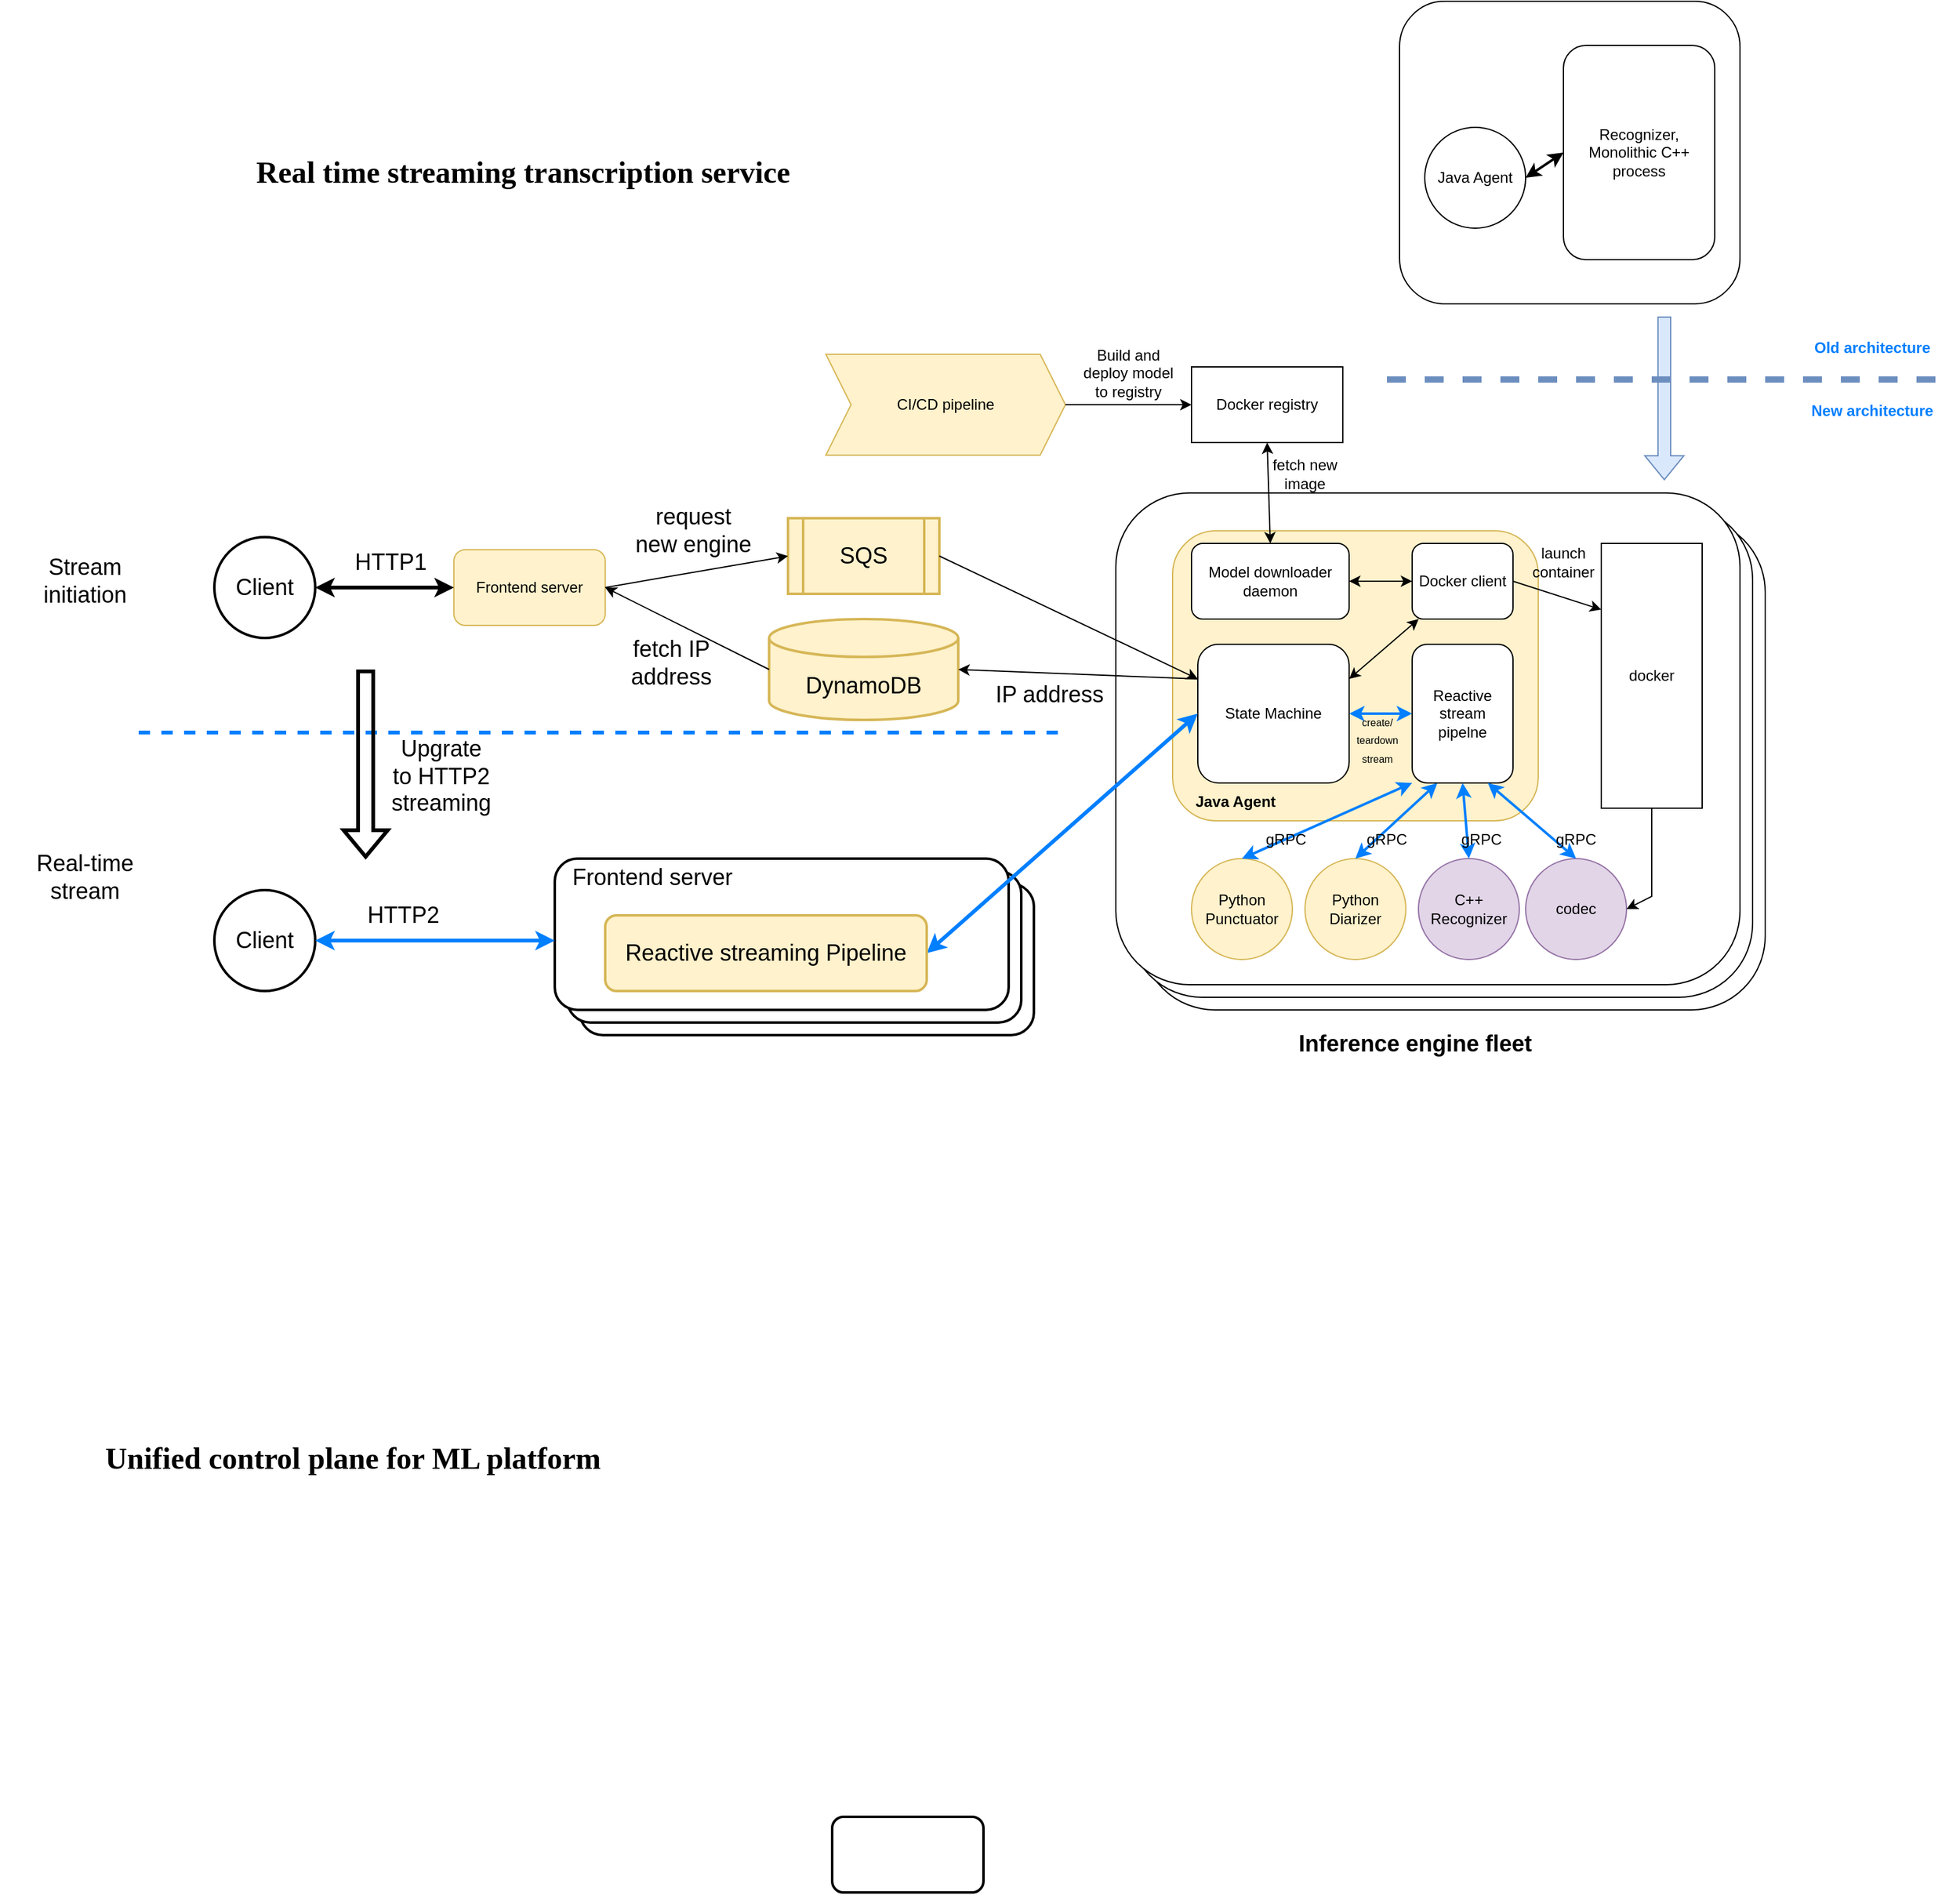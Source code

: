 <mxfile version="16.5.6" type="github">
  <diagram id="EUEqFlCZV4Rz1TmMoUkc" name="Page-1">
    <mxGraphModel dx="2847" dy="2345" grid="1" gridSize="10" guides="1" tooltips="1" connect="1" arrows="1" fold="1" page="1" pageScale="1" pageWidth="850" pageHeight="1100" math="0" shadow="0">
      <root>
        <mxCell id="0" />
        <mxCell id="1" parent="0" />
        <mxCell id="zjX0TIYur_jvpMQG9Fae-77" value="" style="rounded=1;whiteSpace=wrap;html=1;fontSize=18;fontColor=#000000;strokeWidth=2;" vertex="1" parent="1">
          <mxGeometry x="-60" y="520" width="360" height="120" as="geometry" />
        </mxCell>
        <mxCell id="zjX0TIYur_jvpMQG9Fae-76" value="" style="rounded=1;whiteSpace=wrap;html=1;fontSize=18;fontColor=#000000;strokeWidth=2;" vertex="1" parent="1">
          <mxGeometry x="-70" y="510" width="360" height="120" as="geometry" />
        </mxCell>
        <mxCell id="zjX0TIYur_jvpMQG9Fae-48" value="" style="rounded=1;whiteSpace=wrap;html=1;" vertex="1" parent="1">
          <mxGeometry x="385" y="230" width="495" height="390" as="geometry" />
        </mxCell>
        <mxCell id="zjX0TIYur_jvpMQG9Fae-47" value="" style="rounded=1;whiteSpace=wrap;html=1;" vertex="1" parent="1">
          <mxGeometry x="375" y="220" width="495" height="390" as="geometry" />
        </mxCell>
        <mxCell id="zjX0TIYur_jvpMQG9Fae-21" value="" style="rounded=1;whiteSpace=wrap;html=1;" vertex="1" parent="1">
          <mxGeometry x="365" y="210" width="495" height="390" as="geometry" />
        </mxCell>
        <mxCell id="zjX0TIYur_jvpMQG9Fae-3" value="C++&lt;br&gt;Recognizer" style="ellipse;whiteSpace=wrap;html=1;fillColor=#e1d5e7;strokeColor=#9673a6;" vertex="1" parent="1">
          <mxGeometry x="605" y="500" width="80" height="80" as="geometry" />
        </mxCell>
        <mxCell id="zjX0TIYur_jvpMQG9Fae-4" value="Python&lt;br&gt;Diarizer" style="ellipse;whiteSpace=wrap;html=1;fillColor=#fff2cc;strokeColor=#d6b656;" vertex="1" parent="1">
          <mxGeometry x="515" y="500" width="80" height="80" as="geometry" />
        </mxCell>
        <mxCell id="zjX0TIYur_jvpMQG9Fae-6" value="CI/CD pipeline" style="shape=step;perimeter=stepPerimeter;whiteSpace=wrap;html=1;fixedSize=1;fillColor=#fff2cc;strokeColor=#d6b656;" vertex="1" parent="1">
          <mxGeometry x="135" y="100" width="190" height="80" as="geometry" />
        </mxCell>
        <mxCell id="zjX0TIYur_jvpMQG9Fae-7" value="Docker registry" style="rounded=0;whiteSpace=wrap;html=1;" vertex="1" parent="1">
          <mxGeometry x="425" y="110" width="120" height="60" as="geometry" />
        </mxCell>
        <mxCell id="zjX0TIYur_jvpMQG9Fae-8" value="" style="endArrow=classic;html=1;rounded=0;exitX=1;exitY=0.5;exitDx=0;exitDy=0;entryX=0;entryY=0.5;entryDx=0;entryDy=0;" edge="1" parent="1" source="zjX0TIYur_jvpMQG9Fae-6" target="zjX0TIYur_jvpMQG9Fae-7">
          <mxGeometry width="50" height="50" relative="1" as="geometry">
            <mxPoint x="275" y="460" as="sourcePoint" />
            <mxPoint x="325" y="410" as="targetPoint" />
          </mxGeometry>
        </mxCell>
        <mxCell id="zjX0TIYur_jvpMQG9Fae-9" value="Build and deploy model to registry" style="text;html=1;strokeColor=none;fillColor=none;align=center;verticalAlign=middle;whiteSpace=wrap;rounded=0;" vertex="1" parent="1">
          <mxGeometry x="335" y="100" width="80" height="30" as="geometry" />
        </mxCell>
        <mxCell id="zjX0TIYur_jvpMQG9Fae-10" value="" style="rounded=1;whiteSpace=wrap;html=1;fillColor=#fff2cc;strokeColor=#d6b656;" vertex="1" parent="1">
          <mxGeometry x="410" y="240" width="290" height="230" as="geometry" />
        </mxCell>
        <mxCell id="zjX0TIYur_jvpMQG9Fae-11" value="codec" style="ellipse;whiteSpace=wrap;html=1;fillColor=#e1d5e7;strokeColor=#9673a6;" vertex="1" parent="1">
          <mxGeometry x="690" y="500" width="80" height="80" as="geometry" />
        </mxCell>
        <mxCell id="zjX0TIYur_jvpMQG9Fae-12" value="" style="endArrow=classic;html=1;rounded=0;exitX=0.25;exitY=1;exitDx=0;exitDy=0;entryX=0.5;entryY=0;entryDx=0;entryDy=0;startArrow=classic;startFill=1;strokeColor=#007FFF;strokeWidth=2;" edge="1" parent="1" source="zjX0TIYur_jvpMQG9Fae-13" target="zjX0TIYur_jvpMQG9Fae-4">
          <mxGeometry width="50" height="50" relative="1" as="geometry">
            <mxPoint x="625" y="450" as="sourcePoint" />
            <mxPoint x="400" y="390" as="targetPoint" />
          </mxGeometry>
        </mxCell>
        <mxCell id="zjX0TIYur_jvpMQG9Fae-13" value="Reactive stream pipelne" style="rounded=1;whiteSpace=wrap;html=1;" vertex="1" parent="1">
          <mxGeometry x="600" y="330" width="80" height="110" as="geometry" />
        </mxCell>
        <mxCell id="zjX0TIYur_jvpMQG9Fae-14" value="" style="endArrow=classic;html=1;rounded=0;exitX=0.5;exitY=1;exitDx=0;exitDy=0;entryX=0.5;entryY=0;entryDx=0;entryDy=0;startArrow=classic;startFill=1;strokeColor=#007FFF;strokeWidth=2;" edge="1" parent="1" source="zjX0TIYur_jvpMQG9Fae-13" target="zjX0TIYur_jvpMQG9Fae-3">
          <mxGeometry width="50" height="50" relative="1" as="geometry">
            <mxPoint x="645" y="450" as="sourcePoint" />
            <mxPoint x="400" y="390" as="targetPoint" />
          </mxGeometry>
        </mxCell>
        <mxCell id="zjX0TIYur_jvpMQG9Fae-15" value="" style="endArrow=classic;html=1;rounded=0;exitX=0.75;exitY=1;exitDx=0;exitDy=0;entryX=0.5;entryY=0;entryDx=0;entryDy=0;startArrow=classic;startFill=1;strokeColor=#007FFF;strokeWidth=2;" edge="1" parent="1" source="zjX0TIYur_jvpMQG9Fae-13" target="zjX0TIYur_jvpMQG9Fae-11">
          <mxGeometry width="50" height="50" relative="1" as="geometry">
            <mxPoint x="665" y="450" as="sourcePoint" />
            <mxPoint x="400" y="390" as="targetPoint" />
          </mxGeometry>
        </mxCell>
        <mxCell id="zjX0TIYur_jvpMQG9Fae-16" value="gRPC" style="text;html=1;strokeColor=none;fillColor=none;align=center;verticalAlign=middle;whiteSpace=wrap;rounded=0;" vertex="1" parent="1">
          <mxGeometry x="550" y="470" width="60" height="30" as="geometry" />
        </mxCell>
        <mxCell id="zjX0TIYur_jvpMQG9Fae-17" value="gRPC" style="text;html=1;strokeColor=none;fillColor=none;align=center;verticalAlign=middle;whiteSpace=wrap;rounded=0;" vertex="1" parent="1">
          <mxGeometry x="625" y="470" width="60" height="30" as="geometry" />
        </mxCell>
        <mxCell id="zjX0TIYur_jvpMQG9Fae-18" value="gRPC" style="text;html=1;strokeColor=none;fillColor=none;align=center;verticalAlign=middle;whiteSpace=wrap;rounded=0;" vertex="1" parent="1">
          <mxGeometry x="700" y="470" width="60" height="30" as="geometry" />
        </mxCell>
        <mxCell id="zjX0TIYur_jvpMQG9Fae-19" value="Docker client" style="rounded=1;whiteSpace=wrap;html=1;" vertex="1" parent="1">
          <mxGeometry x="600" y="250" width="80" height="60" as="geometry" />
        </mxCell>
        <mxCell id="zjX0TIYur_jvpMQG9Fae-5" value="Model downloader daemon" style="rounded=1;whiteSpace=wrap;html=1;" vertex="1" parent="1">
          <mxGeometry x="425" y="250" width="125" height="60" as="geometry" />
        </mxCell>
        <mxCell id="zjX0TIYur_jvpMQG9Fae-20" value="" style="endArrow=classic;startArrow=classic;html=1;rounded=0;exitX=0.5;exitY=1;exitDx=0;exitDy=0;entryX=0.5;entryY=0;entryDx=0;entryDy=0;" edge="1" parent="1" source="zjX0TIYur_jvpMQG9Fae-7" target="zjX0TIYur_jvpMQG9Fae-5">
          <mxGeometry width="50" height="50" relative="1" as="geometry">
            <mxPoint x="280" y="380" as="sourcePoint" />
            <mxPoint x="330" y="330" as="targetPoint" />
          </mxGeometry>
        </mxCell>
        <mxCell id="zjX0TIYur_jvpMQG9Fae-22" value="docker" style="rounded=0;whiteSpace=wrap;html=1;" vertex="1" parent="1">
          <mxGeometry x="750" y="250" width="80" height="210" as="geometry" />
        </mxCell>
        <mxCell id="zjX0TIYur_jvpMQG9Fae-23" value="" style="endArrow=classic;html=1;rounded=0;exitX=1;exitY=0.5;exitDx=0;exitDy=0;entryX=0;entryY=0.25;entryDx=0;entryDy=0;" edge="1" parent="1" source="zjX0TIYur_jvpMQG9Fae-19" target="zjX0TIYur_jvpMQG9Fae-22">
          <mxGeometry width="50" height="50" relative="1" as="geometry">
            <mxPoint x="390" y="380" as="sourcePoint" />
            <mxPoint x="440" y="330" as="targetPoint" />
          </mxGeometry>
        </mxCell>
        <mxCell id="zjX0TIYur_jvpMQG9Fae-24" value="State Machine" style="rounded=1;whiteSpace=wrap;html=1;" vertex="1" parent="1">
          <mxGeometry x="430" y="330" width="120" height="110" as="geometry" />
        </mxCell>
        <mxCell id="zjX0TIYur_jvpMQG9Fae-25" value="" style="endArrow=classic;html=1;rounded=0;exitX=0.5;exitY=1;exitDx=0;exitDy=0;entryX=1;entryY=0.5;entryDx=0;entryDy=0;" edge="1" parent="1" source="zjX0TIYur_jvpMQG9Fae-22" target="zjX0TIYur_jvpMQG9Fae-11">
          <mxGeometry width="50" height="50" relative="1" as="geometry">
            <mxPoint x="390" y="500" as="sourcePoint" />
            <mxPoint x="440" y="450" as="targetPoint" />
            <Array as="points">
              <mxPoint x="790" y="530" />
            </Array>
          </mxGeometry>
        </mxCell>
        <mxCell id="zjX0TIYur_jvpMQG9Fae-26" value="fetch new image" style="text;html=1;strokeColor=none;fillColor=none;align=center;verticalAlign=middle;whiteSpace=wrap;rounded=0;" vertex="1" parent="1">
          <mxGeometry x="480" y="180" width="70" height="30" as="geometry" />
        </mxCell>
        <mxCell id="zjX0TIYur_jvpMQG9Fae-28" value="Frontend server" style="rounded=1;whiteSpace=wrap;html=1;fillColor=#fff2cc;strokeColor=#d6b656;" vertex="1" parent="1">
          <mxGeometry x="-160" y="255" width="120" height="60" as="geometry" />
        </mxCell>
        <mxCell id="zjX0TIYur_jvpMQG9Fae-30" value="" style="endArrow=classic;startArrow=classic;html=1;rounded=0;exitX=1;exitY=0.5;exitDx=0;exitDy=0;strokeColor=#007FFF;strokeWidth=2;" edge="1" parent="1" source="zjX0TIYur_jvpMQG9Fae-24" target="zjX0TIYur_jvpMQG9Fae-13">
          <mxGeometry width="50" height="50" relative="1" as="geometry">
            <mxPoint x="390" y="370" as="sourcePoint" />
            <mxPoint x="440" y="320" as="targetPoint" />
          </mxGeometry>
        </mxCell>
        <mxCell id="zjX0TIYur_jvpMQG9Fae-31" value="&lt;font style=&quot;font-size: 8px&quot;&gt;create/&lt;br&gt;teardown stream&lt;/font&gt;" style="text;html=1;strokeColor=none;fillColor=none;align=center;verticalAlign=middle;whiteSpace=wrap;rounded=0;" vertex="1" parent="1">
          <mxGeometry x="555" y="390" width="35" height="30" as="geometry" />
        </mxCell>
        <mxCell id="zjX0TIYur_jvpMQG9Fae-32" value="launch container" style="text;html=1;strokeColor=none;fillColor=none;align=center;verticalAlign=middle;whiteSpace=wrap;rounded=0;fontSize=12;" vertex="1" parent="1">
          <mxGeometry x="690" y="250" width="60" height="30" as="geometry" />
        </mxCell>
        <mxCell id="zjX0TIYur_jvpMQG9Fae-33" value="" style="endArrow=classic;startArrow=classic;html=1;rounded=0;fontSize=12;exitX=1;exitY=0.5;exitDx=0;exitDy=0;entryX=0;entryY=0.5;entryDx=0;entryDy=0;" edge="1" parent="1" source="zjX0TIYur_jvpMQG9Fae-5" target="zjX0TIYur_jvpMQG9Fae-19">
          <mxGeometry width="50" height="50" relative="1" as="geometry">
            <mxPoint x="550" y="390" as="sourcePoint" />
            <mxPoint x="600" y="340" as="targetPoint" />
          </mxGeometry>
        </mxCell>
        <mxCell id="zjX0TIYur_jvpMQG9Fae-34" value="" style="rounded=1;whiteSpace=wrap;html=1;fontSize=12;" vertex="1" parent="1">
          <mxGeometry x="590" y="-180" width="270" height="240" as="geometry" />
        </mxCell>
        <mxCell id="zjX0TIYur_jvpMQG9Fae-35" value="Java Agent" style="ellipse;whiteSpace=wrap;html=1;aspect=fixed;fontSize=12;" vertex="1" parent="1">
          <mxGeometry x="610" y="-80" width="80" height="80" as="geometry" />
        </mxCell>
        <mxCell id="zjX0TIYur_jvpMQG9Fae-36" value="Recognizer, Monolithic C++ process" style="rounded=1;whiteSpace=wrap;html=1;fontSize=12;" vertex="1" parent="1">
          <mxGeometry x="720" y="-145" width="120" height="170" as="geometry" />
        </mxCell>
        <mxCell id="zjX0TIYur_jvpMQG9Fae-37" value="" style="shape=flexArrow;endArrow=classic;html=1;rounded=0;fontSize=12;fillColor=#dae8fc;strokeColor=#6c8ebf;" edge="1" parent="1">
          <mxGeometry width="50" height="50" relative="1" as="geometry">
            <mxPoint x="800" y="70" as="sourcePoint" />
            <mxPoint x="800" y="200" as="targetPoint" />
          </mxGeometry>
        </mxCell>
        <mxCell id="zjX0TIYur_jvpMQG9Fae-38" value="Old architecture" style="text;html=1;strokeColor=none;fillColor=none;align=center;verticalAlign=middle;whiteSpace=wrap;rounded=0;fontSize=12;fontColor=#007FFF;fontStyle=1" vertex="1" parent="1">
          <mxGeometry x="900" y="80" width="130" height="30" as="geometry" />
        </mxCell>
        <mxCell id="zjX0TIYur_jvpMQG9Fae-39" value="" style="endArrow=none;dashed=1;html=1;rounded=0;fontSize=12;fillColor=#dae8fc;strokeColor=#6c8ebf;strokeWidth=5;" edge="1" parent="1">
          <mxGeometry width="50" height="50" relative="1" as="geometry">
            <mxPoint x="580" y="120" as="sourcePoint" />
            <mxPoint x="1030" y="120" as="targetPoint" />
          </mxGeometry>
        </mxCell>
        <mxCell id="zjX0TIYur_jvpMQG9Fae-40" value="New architecture" style="text;html=1;strokeColor=none;fillColor=none;align=center;verticalAlign=middle;whiteSpace=wrap;rounded=0;fontSize=12;fontColor=#007FFF;fontStyle=1" vertex="1" parent="1">
          <mxGeometry x="900" y="130" width="130" height="30" as="geometry" />
        </mxCell>
        <mxCell id="zjX0TIYur_jvpMQG9Fae-43" value="Java Agent" style="text;html=1;strokeColor=none;fillColor=none;align=center;verticalAlign=middle;whiteSpace=wrap;rounded=0;fontSize=12;fontColor=#000000;fontStyle=1" vertex="1" parent="1">
          <mxGeometry x="415" y="440" width="90" height="30" as="geometry" />
        </mxCell>
        <mxCell id="zjX0TIYur_jvpMQG9Fae-44" value="" style="endArrow=classic;startArrow=classic;html=1;rounded=0;fontSize=12;fontColor=#007FFF;strokeWidth=2;exitX=0;exitY=0.5;exitDx=0;exitDy=0;entryX=1;entryY=0.5;entryDx=0;entryDy=0;" edge="1" parent="1" source="zjX0TIYur_jvpMQG9Fae-36" target="zjX0TIYur_jvpMQG9Fae-35">
          <mxGeometry width="50" height="50" relative="1" as="geometry">
            <mxPoint x="300" y="-50" as="sourcePoint" />
            <mxPoint x="350" y="-100" as="targetPoint" />
          </mxGeometry>
        </mxCell>
        <mxCell id="zjX0TIYur_jvpMQG9Fae-45" value="" style="endArrow=classic;startArrow=classic;html=1;rounded=0;fontSize=12;fontColor=#000000;strokeWidth=1;exitX=1;exitY=0.25;exitDx=0;exitDy=0;" edge="1" parent="1" source="zjX0TIYur_jvpMQG9Fae-24" target="zjX0TIYur_jvpMQG9Fae-19">
          <mxGeometry width="50" height="50" relative="1" as="geometry">
            <mxPoint x="630" y="380" as="sourcePoint" />
            <mxPoint x="680" y="330" as="targetPoint" />
          </mxGeometry>
        </mxCell>
        <mxCell id="zjX0TIYur_jvpMQG9Fae-49" value="Inference engine fleet" style="text;html=1;strokeColor=none;fillColor=none;align=center;verticalAlign=middle;whiteSpace=wrap;rounded=0;fontSize=18;fontColor=#000000;strokeWidth=2;fontStyle=1" vertex="1" parent="1">
          <mxGeometry x="435" y="630" width="335" height="33" as="geometry" />
        </mxCell>
        <mxCell id="zjX0TIYur_jvpMQG9Fae-50" value="SQS" style="shape=process;whiteSpace=wrap;html=1;backgroundOutline=1;fontSize=18;strokeWidth=2;fillColor=#fff2cc;strokeColor=#d6b656;" vertex="1" parent="1">
          <mxGeometry x="105" y="230" width="120" height="60" as="geometry" />
        </mxCell>
        <mxCell id="zjX0TIYur_jvpMQG9Fae-51" value="DynamoDB" style="shape=cylinder3;whiteSpace=wrap;html=1;boundedLbl=1;backgroundOutline=1;size=15;fontSize=18;strokeWidth=2;fillColor=#fff2cc;strokeColor=#d6b656;" vertex="1" parent="1">
          <mxGeometry x="90" y="310" width="150" height="80" as="geometry" />
        </mxCell>
        <mxCell id="zjX0TIYur_jvpMQG9Fae-52" value="" style="endArrow=classic;html=1;rounded=0;fontSize=18;fontColor=#000000;strokeWidth=1;exitX=1;exitY=0.5;exitDx=0;exitDy=0;entryX=0;entryY=0.5;entryDx=0;entryDy=0;" edge="1" parent="1" source="zjX0TIYur_jvpMQG9Fae-28" target="zjX0TIYur_jvpMQG9Fae-50">
          <mxGeometry width="50" height="50" relative="1" as="geometry">
            <mxPoint x="410" y="400" as="sourcePoint" />
            <mxPoint x="460" y="350" as="targetPoint" />
          </mxGeometry>
        </mxCell>
        <mxCell id="zjX0TIYur_jvpMQG9Fae-53" value="" style="endArrow=classic;html=1;rounded=0;fontSize=18;fontColor=#000000;strokeWidth=1;exitX=1;exitY=0.5;exitDx=0;exitDy=0;entryX=0;entryY=0.25;entryDx=0;entryDy=0;" edge="1" parent="1" source="zjX0TIYur_jvpMQG9Fae-50" target="zjX0TIYur_jvpMQG9Fae-24">
          <mxGeometry width="50" height="50" relative="1" as="geometry">
            <mxPoint x="210" y="410" as="sourcePoint" />
            <mxPoint x="260" y="360" as="targetPoint" />
          </mxGeometry>
        </mxCell>
        <mxCell id="zjX0TIYur_jvpMQG9Fae-54" value="" style="endArrow=classic;html=1;rounded=0;fontSize=18;fontColor=#000000;strokeWidth=1;exitX=0;exitY=0.25;exitDx=0;exitDy=0;entryX=1;entryY=0.5;entryDx=0;entryDy=0;entryPerimeter=0;" edge="1" parent="1" source="zjX0TIYur_jvpMQG9Fae-24" target="zjX0TIYur_jvpMQG9Fae-51">
          <mxGeometry width="50" height="50" relative="1" as="geometry">
            <mxPoint x="210" y="410" as="sourcePoint" />
            <mxPoint x="260" y="360" as="targetPoint" />
          </mxGeometry>
        </mxCell>
        <mxCell id="zjX0TIYur_jvpMQG9Fae-55" value="" style="endArrow=classic;html=1;rounded=0;fontSize=18;fontColor=#000000;strokeWidth=1;exitX=0;exitY=0.5;exitDx=0;exitDy=0;exitPerimeter=0;entryX=1;entryY=0.5;entryDx=0;entryDy=0;" edge="1" parent="1" source="zjX0TIYur_jvpMQG9Fae-51" target="zjX0TIYur_jvpMQG9Fae-28">
          <mxGeometry width="50" height="50" relative="1" as="geometry">
            <mxPoint x="410" y="400" as="sourcePoint" />
            <mxPoint x="460" y="350" as="targetPoint" />
          </mxGeometry>
        </mxCell>
        <mxCell id="zjX0TIYur_jvpMQG9Fae-56" value="request new engine" style="text;html=1;strokeColor=none;fillColor=none;align=center;verticalAlign=middle;whiteSpace=wrap;rounded=0;fontSize=18;fontColor=#000000;" vertex="1" parent="1">
          <mxGeometry x="-20" y="225" width="100" height="30" as="geometry" />
        </mxCell>
        <mxCell id="zjX0TIYur_jvpMQG9Fae-57" value="IP address" style="text;html=1;strokeColor=none;fillColor=none;align=center;verticalAlign=middle;whiteSpace=wrap;rounded=0;fontSize=18;fontColor=#000000;" vertex="1" parent="1">
          <mxGeometry x="260" y="355" width="105" height="30" as="geometry" />
        </mxCell>
        <mxCell id="zjX0TIYur_jvpMQG9Fae-58" value="fetch IP address" style="text;html=1;strokeColor=none;fillColor=none;align=center;verticalAlign=middle;whiteSpace=wrap;rounded=0;fontSize=18;fontColor=#000000;" vertex="1" parent="1">
          <mxGeometry x="-40" y="330" width="105" height="30" as="geometry" />
        </mxCell>
        <mxCell id="zjX0TIYur_jvpMQG9Fae-59" value="" style="rounded=1;whiteSpace=wrap;html=1;fontSize=18;fontColor=#000000;strokeWidth=2;" vertex="1" parent="1">
          <mxGeometry x="-80" y="500" width="360" height="120" as="geometry" />
        </mxCell>
        <mxCell id="zjX0TIYur_jvpMQG9Fae-60" value="" style="endArrow=none;dashed=1;html=1;rounded=0;fontSize=18;fontColor=#000000;strokeWidth=3;strokeColor=#007FFF;" edge="1" parent="1">
          <mxGeometry width="50" height="50" relative="1" as="geometry">
            <mxPoint x="-410" y="400" as="sourcePoint" />
            <mxPoint x="320" y="400" as="targetPoint" />
          </mxGeometry>
        </mxCell>
        <mxCell id="zjX0TIYur_jvpMQG9Fae-62" value="Stream &lt;br&gt;initiation" style="text;html=1;strokeColor=none;fillColor=none;align=center;verticalAlign=middle;whiteSpace=wrap;rounded=0;fontSize=18;fontColor=#000000;" vertex="1" parent="1">
          <mxGeometry x="-520" y="265" width="135" height="30" as="geometry" />
        </mxCell>
        <mxCell id="zjX0TIYur_jvpMQG9Fae-63" value="Real-time stream" style="text;html=1;strokeColor=none;fillColor=none;align=center;verticalAlign=middle;whiteSpace=wrap;rounded=0;fontSize=18;fontColor=#000000;" vertex="1" parent="1">
          <mxGeometry x="-520" y="500" width="135" height="30" as="geometry" />
        </mxCell>
        <mxCell id="zjX0TIYur_jvpMQG9Fae-64" value="" style="endArrow=classic;startArrow=classic;html=1;rounded=0;fontSize=18;fontColor=#000000;strokeColor=#000000;strokeWidth=3;exitX=0;exitY=0.5;exitDx=0;exitDy=0;" edge="1" parent="1" source="zjX0TIYur_jvpMQG9Fae-28" target="zjX0TIYur_jvpMQG9Fae-65">
          <mxGeometry width="50" height="50" relative="1" as="geometry">
            <mxPoint x="60" y="490" as="sourcePoint" />
            <mxPoint x="-210" y="285" as="targetPoint" />
          </mxGeometry>
        </mxCell>
        <mxCell id="zjX0TIYur_jvpMQG9Fae-65" value="Client" style="ellipse;whiteSpace=wrap;html=1;aspect=fixed;fontSize=18;fontColor=#000000;strokeWidth=2;" vertex="1" parent="1">
          <mxGeometry x="-350" y="245" width="80" height="80" as="geometry" />
        </mxCell>
        <mxCell id="zjX0TIYur_jvpMQG9Fae-66" value="HTTP1" style="text;html=1;strokeColor=none;fillColor=none;align=center;verticalAlign=middle;whiteSpace=wrap;rounded=0;fontSize=18;fontColor=#000000;" vertex="1" parent="1">
          <mxGeometry x="-240" y="250" width="60" height="30" as="geometry" />
        </mxCell>
        <mxCell id="zjX0TIYur_jvpMQG9Fae-67" value="" style="shape=flexArrow;endArrow=classic;html=1;rounded=0;fontSize=18;fontColor=#000000;strokeColor=#000000;strokeWidth=3;" edge="1" parent="1">
          <mxGeometry width="50" height="50" relative="1" as="geometry">
            <mxPoint x="-230" y="350" as="sourcePoint" />
            <mxPoint x="-230" y="500" as="targetPoint" />
          </mxGeometry>
        </mxCell>
        <mxCell id="zjX0TIYur_jvpMQG9Fae-68" value="Client" style="ellipse;whiteSpace=wrap;html=1;aspect=fixed;fontSize=18;fontColor=#000000;strokeWidth=2;" vertex="1" parent="1">
          <mxGeometry x="-350" y="525" width="80" height="80" as="geometry" />
        </mxCell>
        <mxCell id="zjX0TIYur_jvpMQG9Fae-69" value="" style="endArrow=classic;startArrow=classic;html=1;rounded=0;fontSize=18;fontColor=#000000;strokeColor=#007FFF;strokeWidth=3;exitX=1;exitY=0.5;exitDx=0;exitDy=0;" edge="1" parent="1" source="zjX0TIYur_jvpMQG9Fae-68">
          <mxGeometry width="50" height="50" relative="1" as="geometry">
            <mxPoint x="60" y="490" as="sourcePoint" />
            <mxPoint x="-80" y="565" as="targetPoint" />
          </mxGeometry>
        </mxCell>
        <mxCell id="zjX0TIYur_jvpMQG9Fae-70" value="HTTP2" style="text;html=1;strokeColor=none;fillColor=none;align=center;verticalAlign=middle;whiteSpace=wrap;rounded=0;fontSize=18;fontColor=#000000;" vertex="1" parent="1">
          <mxGeometry x="-230" y="530" width="60" height="30" as="geometry" />
        </mxCell>
        <mxCell id="zjX0TIYur_jvpMQG9Fae-71" value="Upgrate to HTTP2 streaming" style="text;html=1;strokeColor=none;fillColor=none;align=center;verticalAlign=middle;whiteSpace=wrap;rounded=0;fontSize=18;fontColor=#000000;" vertex="1" parent="1">
          <mxGeometry x="-200" y="420" width="60" height="30" as="geometry" />
        </mxCell>
        <mxCell id="zjX0TIYur_jvpMQG9Fae-73" value="" style="endArrow=classic;startArrow=classic;html=1;rounded=0;fontSize=18;fontColor=#000000;strokeColor=#007FFF;strokeWidth=3;exitX=1;exitY=0.5;exitDx=0;exitDy=0;entryX=0;entryY=0.5;entryDx=0;entryDy=0;" edge="1" parent="1" source="zjX0TIYur_jvpMQG9Fae-74" target="zjX0TIYur_jvpMQG9Fae-24">
          <mxGeometry width="50" height="50" relative="1" as="geometry">
            <mxPoint x="10" y="460" as="sourcePoint" />
            <mxPoint x="60" y="410" as="targetPoint" />
          </mxGeometry>
        </mxCell>
        <mxCell id="zjX0TIYur_jvpMQG9Fae-74" value="Reactive streaming Pipeline" style="rounded=1;whiteSpace=wrap;html=1;fontSize=18;strokeWidth=2;fillColor=#fff2cc;strokeColor=#d6b656;" vertex="1" parent="1">
          <mxGeometry x="-40" y="545" width="255" height="60" as="geometry" />
        </mxCell>
        <mxCell id="zjX0TIYur_jvpMQG9Fae-75" value="Frontend server" style="text;html=1;strokeColor=none;fillColor=none;align=center;verticalAlign=middle;whiteSpace=wrap;rounded=0;fontSize=18;fontColor=#000000;" vertex="1" parent="1">
          <mxGeometry x="-70" y="500" width="135" height="30" as="geometry" />
        </mxCell>
        <mxCell id="zjX0TIYur_jvpMQG9Fae-79" value="Python&lt;br&gt;Punctuator" style="ellipse;whiteSpace=wrap;html=1;fillColor=#fff2cc;strokeColor=#d6b656;" vertex="1" parent="1">
          <mxGeometry x="425" y="500" width="80" height="80" as="geometry" />
        </mxCell>
        <mxCell id="zjX0TIYur_jvpMQG9Fae-80" value="" style="endArrow=classic;html=1;rounded=0;exitX=0;exitY=1;exitDx=0;exitDy=0;entryX=0.5;entryY=0;entryDx=0;entryDy=0;startArrow=classic;startFill=1;strokeColor=#007FFF;strokeWidth=2;" edge="1" parent="1" source="zjX0TIYur_jvpMQG9Fae-13" target="zjX0TIYur_jvpMQG9Fae-79">
          <mxGeometry width="50" height="50" relative="1" as="geometry">
            <mxPoint x="630" y="450" as="sourcePoint" />
            <mxPoint x="545.0" y="510" as="targetPoint" />
          </mxGeometry>
        </mxCell>
        <mxCell id="zjX0TIYur_jvpMQG9Fae-82" value="gRPC" style="text;html=1;strokeColor=none;fillColor=none;align=center;verticalAlign=middle;whiteSpace=wrap;rounded=0;" vertex="1" parent="1">
          <mxGeometry x="470" y="470" width="60" height="30" as="geometry" />
        </mxCell>
        <mxCell id="zjX0TIYur_jvpMQG9Fae-83" value="&lt;span id=&quot;docs-internal-guid-1835c72e-7fff-a9db-5ae2-24a109cde7ad&quot; style=&quot;font-size: 24px;&quot;&gt;&lt;p dir=&quot;ltr&quot; style=&quot;line-height: 1.2; margin-top: 0pt; margin-bottom: 0pt; font-size: 24px;&quot;&gt;&lt;span style=&quot;font-size: 24px; font-family: impact; background-color: transparent; font-weight: 700; vertical-align: baseline;&quot;&gt;Real time streaming transcription service&lt;/span&gt;&lt;/p&gt;&lt;div style=&quot;font-size: 24px;&quot;&gt;&lt;span style=&quot;font-size: 24px; font-family: impact; background-color: transparent; font-weight: 700; vertical-align: baseline;&quot;&gt;&lt;br style=&quot;font-size: 24px;&quot;&gt;&lt;/span&gt;&lt;/div&gt;&lt;/span&gt;" style="text;html=1;strokeColor=none;fillColor=none;align=center;verticalAlign=middle;whiteSpace=wrap;rounded=0;fontSize=24;fontColor=#000000;" vertex="1" parent="1">
          <mxGeometry x="-345" y="-70" width="480" height="80" as="geometry" />
        </mxCell>
        <mxCell id="zjX0TIYur_jvpMQG9Fae-84" value="" style="rounded=1;whiteSpace=wrap;html=1;fontSize=24;fontColor=#000000;strokeWidth=2;" vertex="1" parent="1">
          <mxGeometry x="140" y="1260" width="120" height="60" as="geometry" />
        </mxCell>
        <mxCell id="zjX0TIYur_jvpMQG9Fae-85" value="&lt;span id=&quot;docs-internal-guid-1835c72e-7fff-a9db-5ae2-24a109cde7ad&quot; style=&quot;font-size: 24px&quot;&gt;&lt;p dir=&quot;ltr&quot; style=&quot;line-height: 1.2 ; margin-top: 0pt ; margin-bottom: 0pt ; font-size: 24px&quot;&gt;&lt;span style=&quot;font-size: 24px ; font-family: &amp;#34;impact&amp;#34; ; background-color: transparent ; font-weight: 700 ; vertical-align: baseline&quot;&gt;Unified control plane for ML platform&lt;/span&gt;&lt;/p&gt;&lt;div style=&quot;font-size: 24px&quot;&gt;&lt;span style=&quot;font-size: 24px ; font-family: &amp;#34;impact&amp;#34; ; background-color: transparent ; font-weight: 700 ; vertical-align: baseline&quot;&gt;&lt;br style=&quot;font-size: 24px&quot;&gt;&lt;/span&gt;&lt;/div&gt;&lt;/span&gt;" style="text;html=1;strokeColor=none;fillColor=none;align=center;verticalAlign=middle;whiteSpace=wrap;rounded=0;fontSize=24;fontColor=#000000;" vertex="1" parent="1">
          <mxGeometry x="-480" y="950" width="480" height="80" as="geometry" />
        </mxCell>
      </root>
    </mxGraphModel>
  </diagram>
</mxfile>
